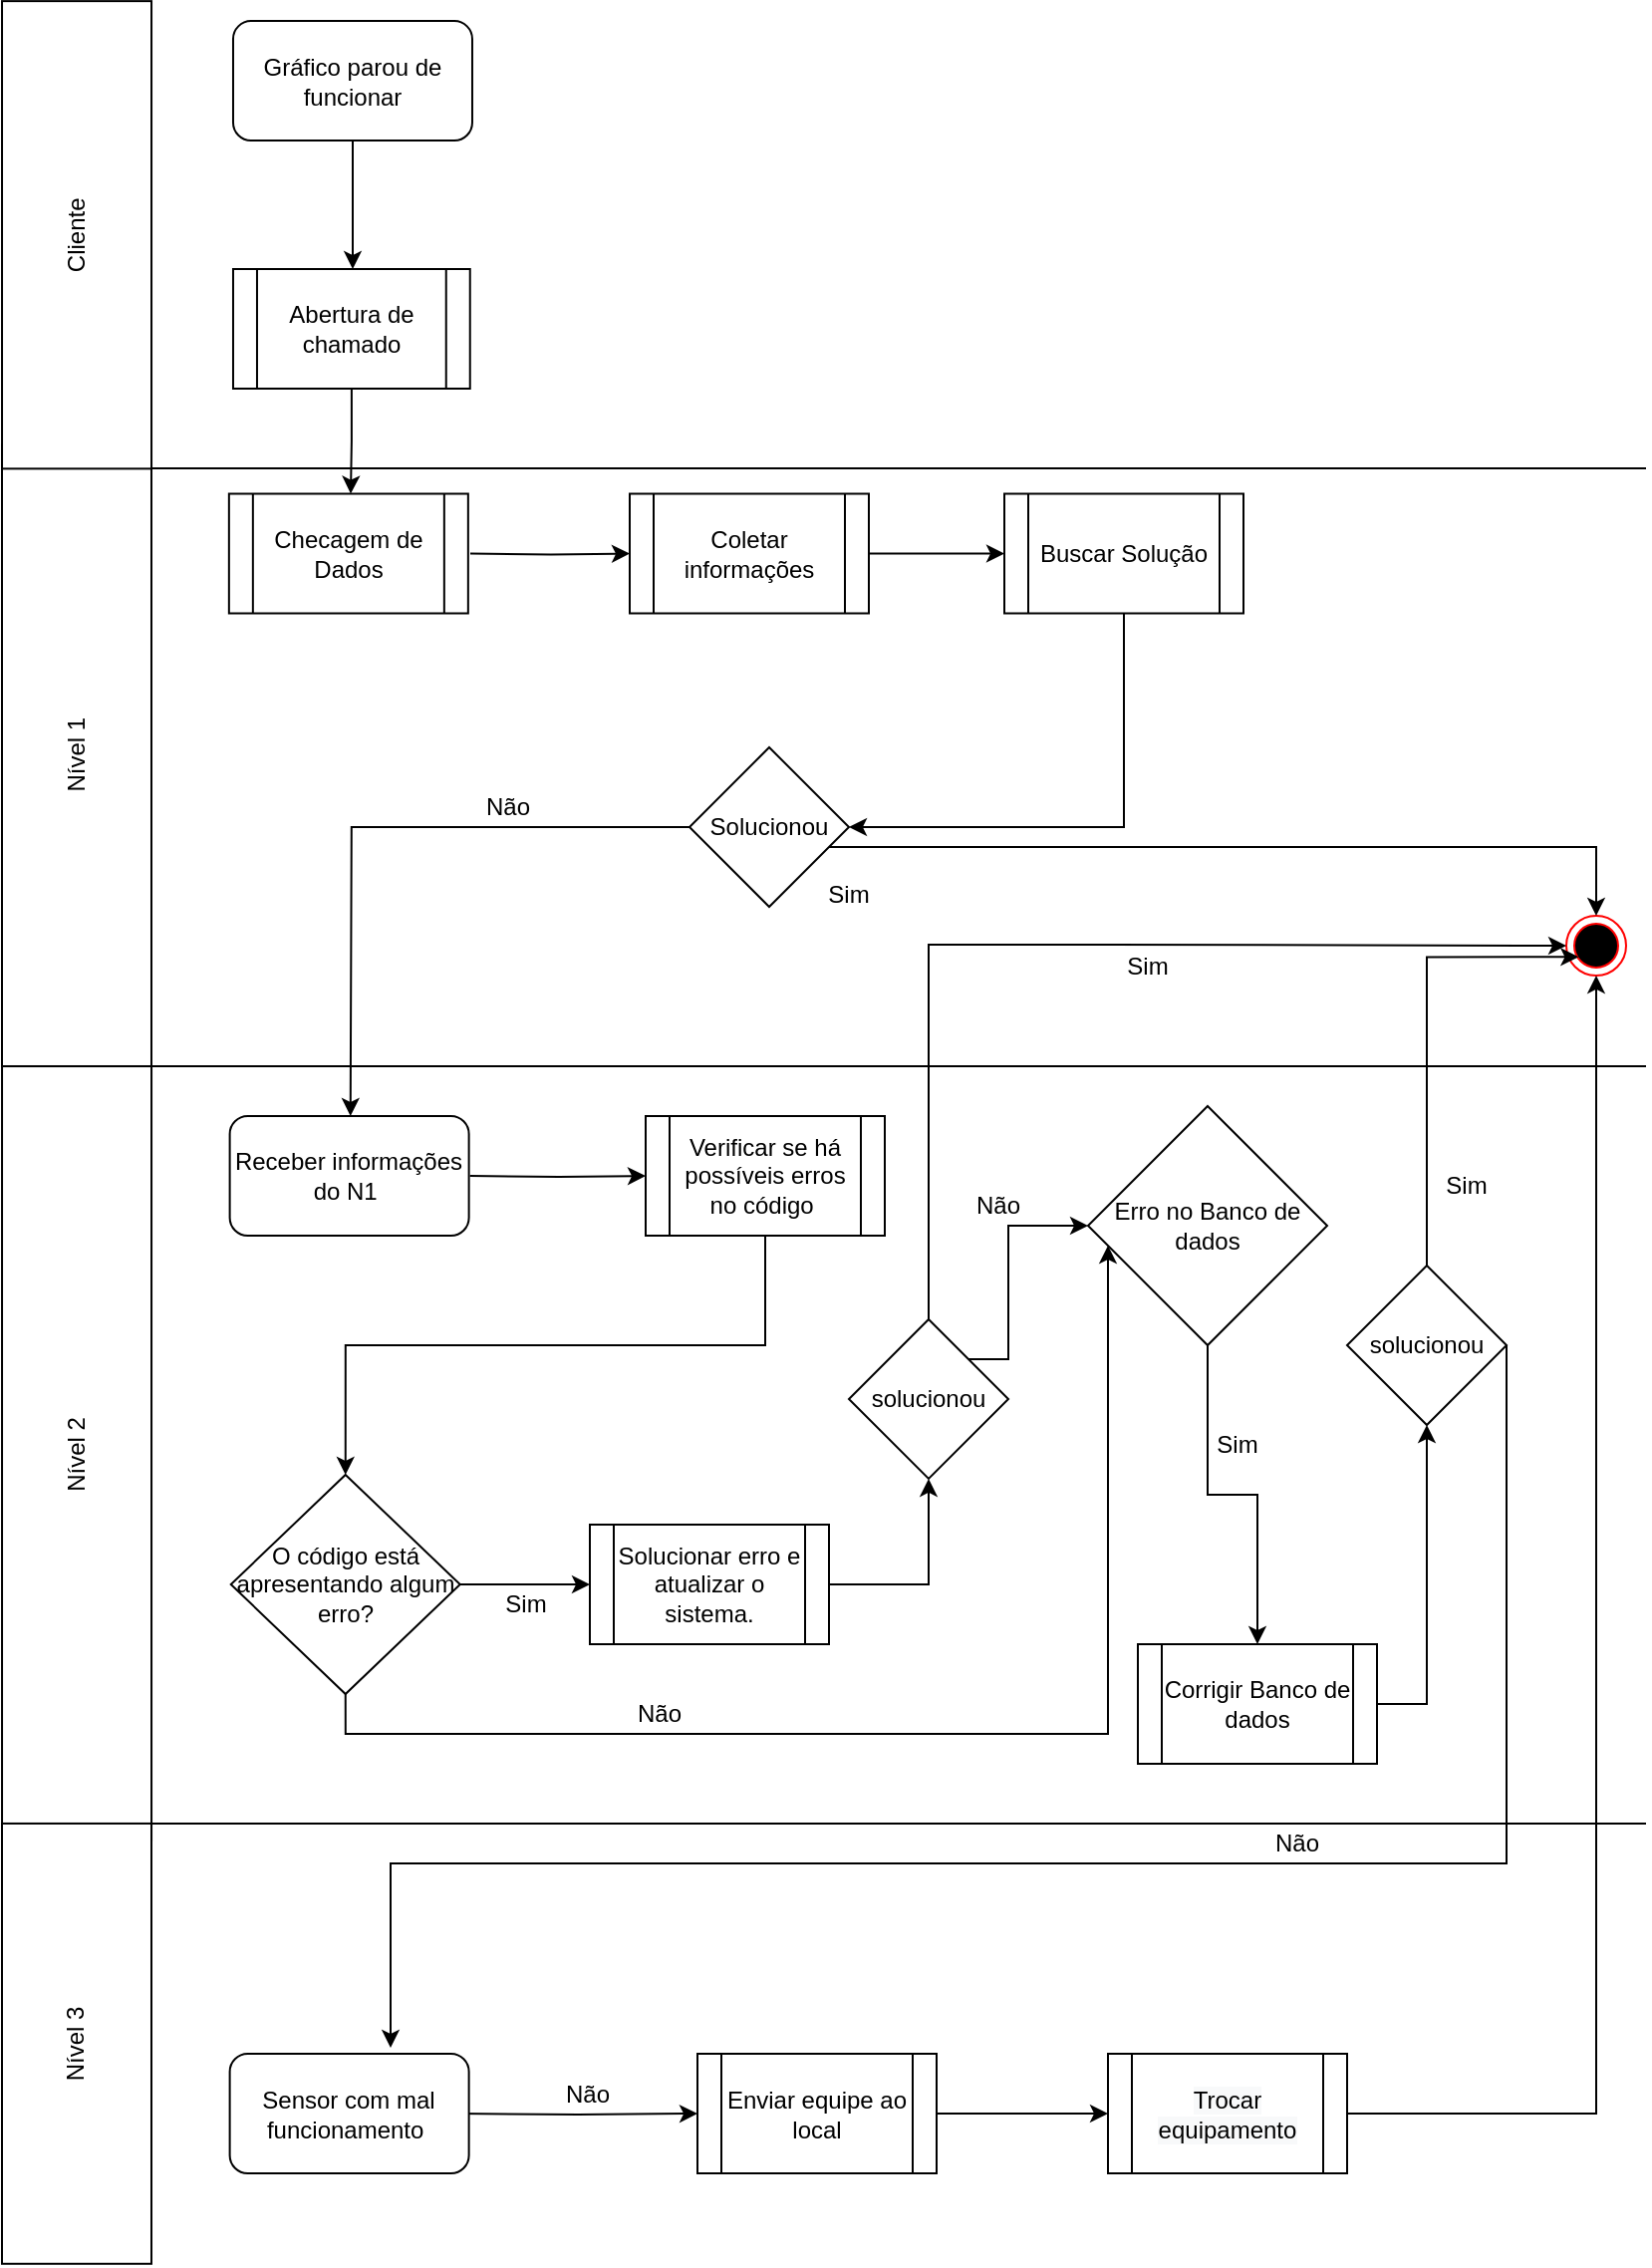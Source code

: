 <mxfile version="13.9.9" type="device"><diagram id="AxrQAW8dGTtePAikuKR9" name="Page-1"><mxGraphModel dx="1086" dy="626" grid="1" gridSize="10" guides="1" tooltips="1" connect="1" arrows="1" fold="1" page="1" pageScale="1" pageWidth="827" pageHeight="1169" math="0" shadow="0"><root><mxCell id="0"/><mxCell id="1" parent="0"/><mxCell id="Vnx6kR7b5jsSRXH0SksD-2" value="Nível 1" style="rounded=0;whiteSpace=wrap;html=1;rotation=-90;" parent="1" vertex="1"><mxGeometry x="-113.39" y="366.61" width="311.77" height="75" as="geometry"/></mxCell><mxCell id="Vnx6kR7b5jsSRXH0SksD-3" value="Nível 2" style="rounded=0;whiteSpace=wrap;html=1;rotation=-90;" parent="1" vertex="1"><mxGeometry x="-151.62" y="716.66" width="388.28" height="75" as="geometry"/></mxCell><mxCell id="Vnx6kR7b5jsSRXH0SksD-4" value="Nível 3" style="rounded=0;whiteSpace=wrap;html=1;rotation=-90;" parent="1" vertex="1"><mxGeometry x="-67.96" y="1012.93" width="220.91" height="75" as="geometry"/></mxCell><mxCell id="Vnx6kR7b5jsSRXH0SksD-5" value="Cliente" style="rounded=0;whiteSpace=wrap;html=1;rotation=-90;" parent="1" vertex="1"><mxGeometry x="-74.79" y="105.37" width="234.61" height="75" as="geometry"/></mxCell><mxCell id="Vnx6kR7b5jsSRXH0SksD-26" value="" style="ellipse;html=1;shape=endState;fillColor=#000000;strokeColor=#ff0000;" parent="1" vertex="1"><mxGeometry x="790" y="484.49" width="30" height="30" as="geometry"/></mxCell><mxCell id="Vnx6kR7b5jsSRXH0SksD-40" value="Sim" style="text;html=1;strokeColor=none;fillColor=none;align=center;verticalAlign=middle;whiteSpace=wrap;rounded=0;" parent="1" vertex="1"><mxGeometry x="248" y="820" width="40" height="20" as="geometry"/></mxCell><mxCell id="Vnx6kR7b5jsSRXH0SksD-48" value="Não" style="text;html=1;strokeColor=none;fillColor=none;align=center;verticalAlign=middle;whiteSpace=wrap;rounded=0;" parent="1" vertex="1"><mxGeometry x="320" y="875" width="30" height="20" as="geometry"/></mxCell><mxCell id="9aq5wPGT8jgxkA7wpOvg-28" style="edgeStyle=orthogonalEdgeStyle;rounded=0;orthogonalLoop=1;jettySize=auto;html=1;" parent="1" source="Vnx6kR7b5jsSRXH0SksD-51" target="9aq5wPGT8jgxkA7wpOvg-27" edge="1"><mxGeometry relative="1" as="geometry"/></mxCell><mxCell id="9aq5wPGT8jgxkA7wpOvg-73" style="edgeStyle=orthogonalEdgeStyle;rounded=0;orthogonalLoop=1;jettySize=auto;html=1;exitX=0.5;exitY=1;exitDx=0;exitDy=0;" parent="1" source="Vnx6kR7b5jsSRXH0SksD-51" target="9aq5wPGT8jgxkA7wpOvg-52" edge="1"><mxGeometry relative="1" as="geometry"><mxPoint x="560" y="730" as="targetPoint"/><Array as="points"><mxPoint x="177" y="895"/><mxPoint x="560" y="895"/></Array></mxGeometry></mxCell><mxCell id="Vnx6kR7b5jsSRXH0SksD-51" value="O código está apresentando algum erro?" style="rhombus;whiteSpace=wrap;html=1;" parent="1" vertex="1"><mxGeometry x="119.87" y="765" width="115" height="110" as="geometry"/></mxCell><mxCell id="Vnx6kR7b5jsSRXH0SksD-54" value="Não" style="text;html=1;strokeColor=none;fillColor=none;align=center;verticalAlign=middle;whiteSpace=wrap;rounded=0;" parent="1" vertex="1"><mxGeometry x="278.92" y="1065.89" width="40" height="20" as="geometry"/></mxCell><mxCell id="9aq5wPGT8jgxkA7wpOvg-77" style="edgeStyle=orthogonalEdgeStyle;rounded=0;orthogonalLoop=1;jettySize=auto;html=1;entryX=0;entryY=0.5;entryDx=0;entryDy=0;" parent="1" target="9aq5wPGT8jgxkA7wpOvg-76" edge="1"><mxGeometry relative="1" as="geometry"><mxPoint x="233.0" y="1085.5" as="sourcePoint"/></mxGeometry></mxCell><mxCell id="M4cnlos3KSOBDTWdWzUB-35" style="edgeStyle=orthogonalEdgeStyle;rounded=0;orthogonalLoop=1;jettySize=auto;html=1;entryX=0.5;entryY=0;entryDx=0;entryDy=0;" parent="1" source="M4cnlos3KSOBDTWdWzUB-4" edge="1"><mxGeometry relative="1" as="geometry"><mxPoint x="180" y="272.75" as="targetPoint"/></mxGeometry></mxCell><mxCell id="M4cnlos3KSOBDTWdWzUB-4" value="&lt;span&gt;Abertura de chamado&lt;/span&gt;" style="shape=process;whiteSpace=wrap;html=1;backgroundOutline=1;" parent="1" vertex="1"><mxGeometry x="120.99" y="160" width="118.88" height="60" as="geometry"/></mxCell><mxCell id="M4cnlos3KSOBDTWdWzUB-13" style="edgeStyle=orthogonalEdgeStyle;rounded=0;orthogonalLoop=1;jettySize=auto;html=1;" parent="1" source="M4cnlos3KSOBDTWdWzUB-12" target="M4cnlos3KSOBDTWdWzUB-4" edge="1"><mxGeometry relative="1" as="geometry"><Array as="points"><mxPoint x="181" y="70"/><mxPoint x="181" y="70"/></Array></mxGeometry></mxCell><mxCell id="M4cnlos3KSOBDTWdWzUB-12" value="Gráfico parou de funcionar" style="rounded=1;whiteSpace=wrap;html=1;" parent="1" vertex="1"><mxGeometry x="120.99" y="35.55" width="120" height="60" as="geometry"/></mxCell><mxCell id="9aq5wPGT8jgxkA7wpOvg-11" style="edgeStyle=orthogonalEdgeStyle;rounded=0;orthogonalLoop=1;jettySize=auto;html=1;entryX=0;entryY=0.5;entryDx=0;entryDy=0;" parent="1" source="M4cnlos3KSOBDTWdWzUB-29" target="9aq5wPGT8jgxkA7wpOvg-9" edge="1"><mxGeometry relative="1" as="geometry"/></mxCell><mxCell id="M4cnlos3KSOBDTWdWzUB-29" value="Coletar informações" style="shape=process;whiteSpace=wrap;html=1;backgroundOutline=1;" parent="1" vertex="1"><mxGeometry x="320" y="272.75" width="120" height="60" as="geometry"/></mxCell><mxCell id="M4cnlos3KSOBDTWdWzUB-36" style="edgeStyle=orthogonalEdgeStyle;rounded=0;orthogonalLoop=1;jettySize=auto;html=1;entryX=0;entryY=0.5;entryDx=0;entryDy=0;" parent="1" target="M4cnlos3KSOBDTWdWzUB-29" edge="1"><mxGeometry relative="1" as="geometry"><mxPoint x="240" y="302.75" as="sourcePoint"/></mxGeometry></mxCell><mxCell id="9aq5wPGT8jgxkA7wpOvg-3" value="&lt;span&gt;Checagem de Dados&lt;/span&gt;" style="shape=process;whiteSpace=wrap;html=1;backgroundOutline=1;" parent="1" vertex="1"><mxGeometry x="118.92" y="272.75" width="120" height="60" as="geometry"/></mxCell><mxCell id="9aq5wPGT8jgxkA7wpOvg-12" style="edgeStyle=orthogonalEdgeStyle;rounded=0;orthogonalLoop=1;jettySize=auto;html=1;entryX=1;entryY=0.5;entryDx=0;entryDy=0;" parent="1" source="9aq5wPGT8jgxkA7wpOvg-9" edge="1"><mxGeometry relative="1" as="geometry"><mxPoint x="430" y="440" as="targetPoint"/><Array as="points"><mxPoint x="568" y="440"/></Array></mxGeometry></mxCell><mxCell id="9aq5wPGT8jgxkA7wpOvg-9" value="Buscar Solução" style="shape=process;whiteSpace=wrap;html=1;backgroundOutline=1;" parent="1" vertex="1"><mxGeometry x="508" y="272.75" width="120" height="60" as="geometry"/></mxCell><mxCell id="9aq5wPGT8jgxkA7wpOvg-14" style="edgeStyle=orthogonalEdgeStyle;rounded=0;orthogonalLoop=1;jettySize=auto;html=1;entryX=0.5;entryY=0;entryDx=0;entryDy=0;" parent="1" source="9aq5wPGT8jgxkA7wpOvg-13" edge="1"><mxGeometry relative="1" as="geometry"><mxPoint x="179.87" y="585" as="targetPoint"/></mxGeometry></mxCell><mxCell id="9aq5wPGT8jgxkA7wpOvg-19" style="edgeStyle=orthogonalEdgeStyle;rounded=0;orthogonalLoop=1;jettySize=auto;html=1;exitX=1;exitY=1;exitDx=0;exitDy=0;entryX=0.5;entryY=0;entryDx=0;entryDy=0;" parent="1" source="9aq5wPGT8jgxkA7wpOvg-13" target="Vnx6kR7b5jsSRXH0SksD-26" edge="1"><mxGeometry relative="1" as="geometry"><Array as="points"><mxPoint x="410" y="450"/><mxPoint x="805" y="450"/></Array></mxGeometry></mxCell><mxCell id="9aq5wPGT8jgxkA7wpOvg-13" value="Solucionou" style="rhombus;whiteSpace=wrap;html=1;" parent="1" vertex="1"><mxGeometry x="350" y="400" width="80" height="80" as="geometry"/></mxCell><mxCell id="9aq5wPGT8jgxkA7wpOvg-15" value="Não" style="text;html=1;strokeColor=none;fillColor=none;align=center;verticalAlign=middle;whiteSpace=wrap;rounded=0;" parent="1" vertex="1"><mxGeometry x="238.92" y="420" width="40" height="20" as="geometry"/></mxCell><mxCell id="9aq5wPGT8jgxkA7wpOvg-16" value="Sim" style="text;html=1;strokeColor=none;fillColor=none;align=center;verticalAlign=middle;whiteSpace=wrap;rounded=0;" parent="1" vertex="1"><mxGeometry x="410" y="464.49" width="40" height="20" as="geometry"/></mxCell><mxCell id="9aq5wPGT8jgxkA7wpOvg-24" style="edgeStyle=orthogonalEdgeStyle;rounded=0;orthogonalLoop=1;jettySize=auto;html=1;entryX=0;entryY=0.5;entryDx=0;entryDy=0;" parent="1" target="9aq5wPGT8jgxkA7wpOvg-23" edge="1"><mxGeometry relative="1" as="geometry"><mxPoint x="239.87" y="615" as="sourcePoint"/></mxGeometry></mxCell><mxCell id="9aq5wPGT8jgxkA7wpOvg-26" style="edgeStyle=orthogonalEdgeStyle;rounded=0;orthogonalLoop=1;jettySize=auto;html=1;entryX=0.5;entryY=0;entryDx=0;entryDy=0;" parent="1" source="9aq5wPGT8jgxkA7wpOvg-23" target="Vnx6kR7b5jsSRXH0SksD-51" edge="1"><mxGeometry relative="1" as="geometry"><Array as="points"><mxPoint x="388" y="700"/><mxPoint x="177" y="700"/></Array></mxGeometry></mxCell><mxCell id="9aq5wPGT8jgxkA7wpOvg-23" value="Verificar se há possíveis erros no código&amp;nbsp;" style="shape=process;whiteSpace=wrap;html=1;backgroundOutline=1;" parent="1" vertex="1"><mxGeometry x="328" y="585" width="120" height="60" as="geometry"/></mxCell><mxCell id="9aq5wPGT8jgxkA7wpOvg-25" value="&lt;span&gt;Receber informações do N1&amp;nbsp;&lt;/span&gt;" style="rounded=1;whiteSpace=wrap;html=1;" parent="1" vertex="1"><mxGeometry x="119.31" y="585" width="120" height="60" as="geometry"/></mxCell><mxCell id="9aq5wPGT8jgxkA7wpOvg-36" style="edgeStyle=orthogonalEdgeStyle;rounded=0;orthogonalLoop=1;jettySize=auto;html=1;entryX=0.5;entryY=1;entryDx=0;entryDy=0;" parent="1" source="9aq5wPGT8jgxkA7wpOvg-27" target="9aq5wPGT8jgxkA7wpOvg-35" edge="1"><mxGeometry relative="1" as="geometry"/></mxCell><mxCell id="9aq5wPGT8jgxkA7wpOvg-27" value="Solucionar erro e atualizar o sistema." style="shape=process;whiteSpace=wrap;html=1;backgroundOutline=1;" parent="1" vertex="1"><mxGeometry x="300" y="790" width="120" height="60" as="geometry"/></mxCell><mxCell id="9aq5wPGT8jgxkA7wpOvg-79" style="edgeStyle=orthogonalEdgeStyle;rounded=0;orthogonalLoop=1;jettySize=auto;html=1;entryX=0.5;entryY=1;entryDx=0;entryDy=0;" parent="1" source="9aq5wPGT8jgxkA7wpOvg-30" target="Vnx6kR7b5jsSRXH0SksD-26" edge="1"><mxGeometry relative="1" as="geometry"/></mxCell><mxCell id="9aq5wPGT8jgxkA7wpOvg-30" value="&#10;&#10;&lt;span style=&quot;color: rgb(0, 0, 0); font-family: helvetica; font-size: 12px; font-style: normal; font-weight: 400; letter-spacing: normal; text-align: center; text-indent: 0px; text-transform: none; word-spacing: 0px; background-color: rgb(248, 249, 250); display: inline; float: none;&quot;&gt;Trocar equipamento&lt;/span&gt;&#10;&#10;" style="shape=process;whiteSpace=wrap;html=1;backgroundOutline=1;" parent="1" vertex="1"><mxGeometry x="560" y="1055.5" width="120" height="60" as="geometry"/></mxCell><mxCell id="9aq5wPGT8jgxkA7wpOvg-59" style="edgeStyle=orthogonalEdgeStyle;rounded=0;orthogonalLoop=1;jettySize=auto;html=1;entryX=0.5;entryY=1;entryDx=0;entryDy=0;" parent="1" source="9aq5wPGT8jgxkA7wpOvg-32" target="9aq5wPGT8jgxkA7wpOvg-57" edge="1"><mxGeometry relative="1" as="geometry"><Array as="points"><mxPoint x="620" y="880"/><mxPoint x="720" y="880"/></Array></mxGeometry></mxCell><mxCell id="9aq5wPGT8jgxkA7wpOvg-32" value="Corrigir Banco de dados" style="shape=process;whiteSpace=wrap;html=1;backgroundOutline=1;" parent="1" vertex="1"><mxGeometry x="575" y="850" width="120" height="60" as="geometry"/></mxCell><mxCell id="9aq5wPGT8jgxkA7wpOvg-41" style="edgeStyle=orthogonalEdgeStyle;rounded=0;orthogonalLoop=1;jettySize=auto;html=1;entryX=0;entryY=0.5;entryDx=0;entryDy=0;" parent="1" source="9aq5wPGT8jgxkA7wpOvg-35" target="Vnx6kR7b5jsSRXH0SksD-26" edge="1"><mxGeometry relative="1" as="geometry"><Array as="points"><mxPoint x="560" y="499"/><mxPoint x="695" y="499"/></Array></mxGeometry></mxCell><mxCell id="9aq5wPGT8jgxkA7wpOvg-48" style="edgeStyle=orthogonalEdgeStyle;rounded=0;orthogonalLoop=1;jettySize=auto;html=1;exitX=1;exitY=0;exitDx=0;exitDy=0;" parent="1" source="9aq5wPGT8jgxkA7wpOvg-35" edge="1"><mxGeometry relative="1" as="geometry"><mxPoint x="550" y="640" as="targetPoint"/><Array as="points"><mxPoint x="510" y="707"/><mxPoint x="510" y="640"/></Array></mxGeometry></mxCell><mxCell id="9aq5wPGT8jgxkA7wpOvg-35" value="solucionou" style="rhombus;whiteSpace=wrap;html=1;" parent="1" vertex="1"><mxGeometry x="430" y="686.96" width="80" height="80" as="geometry"/></mxCell><mxCell id="9aq5wPGT8jgxkA7wpOvg-40" value="Sim" style="text;html=1;strokeColor=none;fillColor=none;align=center;verticalAlign=middle;whiteSpace=wrap;rounded=0;" parent="1" vertex="1"><mxGeometry x="560" y="500" width="40" height="20" as="geometry"/></mxCell><mxCell id="9aq5wPGT8jgxkA7wpOvg-51" value="Não" style="text;html=1;strokeColor=none;fillColor=none;align=center;verticalAlign=middle;whiteSpace=wrap;rounded=0;" parent="1" vertex="1"><mxGeometry x="490" y="620" width="30" height="20" as="geometry"/></mxCell><mxCell id="9aq5wPGT8jgxkA7wpOvg-71" style="edgeStyle=orthogonalEdgeStyle;rounded=0;orthogonalLoop=1;jettySize=auto;html=1;entryX=0.5;entryY=0;entryDx=0;entryDy=0;" parent="1" source="9aq5wPGT8jgxkA7wpOvg-52" target="9aq5wPGT8jgxkA7wpOvg-32" edge="1"><mxGeometry relative="1" as="geometry"/></mxCell><mxCell id="9aq5wPGT8jgxkA7wpOvg-52" value="&lt;span&gt;Erro no Banco de dados&lt;/span&gt;" style="rhombus;whiteSpace=wrap;html=1;" parent="1" vertex="1"><mxGeometry x="550" y="580" width="120" height="120" as="geometry"/></mxCell><mxCell id="9aq5wPGT8jgxkA7wpOvg-53" value="Sim" style="text;html=1;strokeColor=none;fillColor=none;align=center;verticalAlign=middle;whiteSpace=wrap;rounded=0;" parent="1" vertex="1"><mxGeometry x="610" y="740" width="30" height="20" as="geometry"/></mxCell><mxCell id="9aq5wPGT8jgxkA7wpOvg-62" style="edgeStyle=orthogonalEdgeStyle;rounded=0;orthogonalLoop=1;jettySize=auto;html=1;entryX=0.206;entryY=0.689;entryDx=0;entryDy=0;entryPerimeter=0;" parent="1" source="9aq5wPGT8jgxkA7wpOvg-57" target="Vnx6kR7b5jsSRXH0SksD-26" edge="1"><mxGeometry relative="1" as="geometry"><Array as="points"><mxPoint x="720" y="505"/></Array></mxGeometry></mxCell><mxCell id="9aq5wPGT8jgxkA7wpOvg-65" style="edgeStyle=orthogonalEdgeStyle;rounded=0;orthogonalLoop=1;jettySize=auto;html=1;" parent="1" source="9aq5wPGT8jgxkA7wpOvg-57" edge="1"><mxGeometry relative="1" as="geometry"><mxPoint x="200" y="1052.485" as="targetPoint"/><Array as="points"><mxPoint x="760" y="960"/><mxPoint x="200" y="960"/></Array></mxGeometry></mxCell><mxCell id="9aq5wPGT8jgxkA7wpOvg-57" value="solucionou" style="rhombus;whiteSpace=wrap;html=1;" parent="1" vertex="1"><mxGeometry x="680" y="660" width="80" height="80" as="geometry"/></mxCell><mxCell id="9aq5wPGT8jgxkA7wpOvg-63" value="Sim" style="text;html=1;strokeColor=none;fillColor=none;align=center;verticalAlign=middle;whiteSpace=wrap;rounded=0;" parent="1" vertex="1"><mxGeometry x="720" y="610" width="40" height="20" as="geometry"/></mxCell><mxCell id="9aq5wPGT8jgxkA7wpOvg-64" value="Não" style="text;html=1;strokeColor=none;fillColor=none;align=center;verticalAlign=middle;whiteSpace=wrap;rounded=0;" parent="1" vertex="1"><mxGeometry x="640" y="940" width="30" height="20" as="geometry"/></mxCell><mxCell id="9aq5wPGT8jgxkA7wpOvg-78" style="edgeStyle=orthogonalEdgeStyle;rounded=0;orthogonalLoop=1;jettySize=auto;html=1;entryX=0;entryY=0.5;entryDx=0;entryDy=0;" parent="1" source="9aq5wPGT8jgxkA7wpOvg-76" target="9aq5wPGT8jgxkA7wpOvg-30" edge="1"><mxGeometry relative="1" as="geometry"/></mxCell><mxCell id="9aq5wPGT8jgxkA7wpOvg-76" value="Enviar equipe ao local" style="shape=process;whiteSpace=wrap;html=1;backgroundOutline=1;" parent="1" vertex="1"><mxGeometry x="354" y="1055.5" width="120" height="60" as="geometry"/></mxCell><mxCell id="9aq5wPGT8jgxkA7wpOvg-81" value="&lt;span&gt;Sensor com mal funcionamento&amp;nbsp;&lt;/span&gt;" style="rounded=1;whiteSpace=wrap;html=1;" parent="1" vertex="1"><mxGeometry x="119.31" y="1055.5" width="120" height="60" as="geometry"/></mxCell><mxCell id="DDfvBG6Cz01kkfPHiM5O-9" value="" style="endArrow=none;html=1;" parent="1" edge="1"><mxGeometry width="50" height="50" relative="1" as="geometry"><mxPoint x="80" y="560" as="sourcePoint"/><mxPoint x="830" y="560" as="targetPoint"/></mxGeometry></mxCell><mxCell id="DDfvBG6Cz01kkfPHiM5O-11" value="" style="endArrow=none;html=1;" parent="1" edge="1"><mxGeometry width="50" height="50" relative="1" as="geometry"><mxPoint x="80" y="260" as="sourcePoint"/><mxPoint x="830" y="260" as="targetPoint"/></mxGeometry></mxCell><mxCell id="DDfvBG6Cz01kkfPHiM5O-12" value="" style="endArrow=none;html=1;" parent="1" edge="1"><mxGeometry width="50" height="50" relative="1" as="geometry"><mxPoint x="80" y="940" as="sourcePoint"/><mxPoint x="830" y="940" as="targetPoint"/></mxGeometry></mxCell></root></mxGraphModel></diagram></mxfile>
